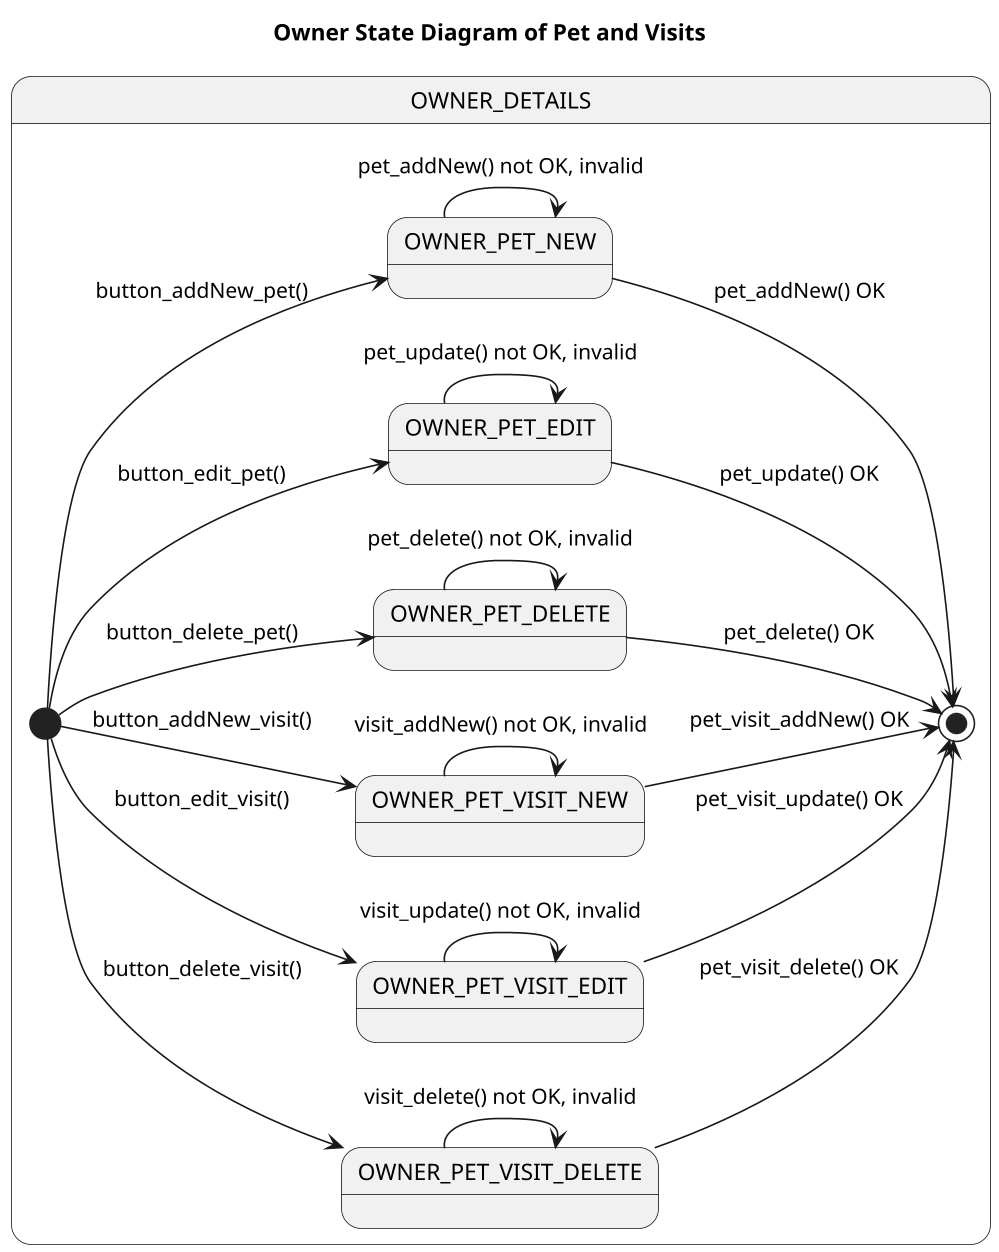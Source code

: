 @startuml

title Owner State Diagram of Pet and Visits

'https://plantuml.com/state-diagram

left to right direction
'top to bottom direction

scale 1000 width

state OWNER_DETAILS {

    [*] --> OWNER_PET_NEW: button_addNew_pet()
    [*] --> OWNER_PET_EDIT: button_edit_pet()
    [*] --> OWNER_PET_DELETE: button_delete_pet()

    [*] --> OWNER_PET_VISIT_NEW: button_addNew_visit()
    [*] --> OWNER_PET_VISIT_EDIT: button_edit_visit()
    [*] --> OWNER_PET_VISIT_DELETE: button_delete_visit()

    OWNER_PET_NEW --> [*] : pet_addNew() OK
    OWNER_PET_EDIT --> [*] : pet_update() OK
    OWNER_PET_DELETE --> [*]: pet_delete() OK

    OWNER_PET_VISIT_NEW --> [*] : pet_visit_addNew() OK
    OWNER_PET_VISIT_EDIT --> [*] : pet_visit_update() OK
    OWNER_PET_VISIT_DELETE --> [*]: pet_visit_delete() OK

    state OWNER_PET_NEW {
        OWNER_PET_NEW --> OWNER_PET_NEW : pet_addNew() not OK, invalid
    }
    state OWNER_PET_EDIT {
        OWNER_PET_EDIT --> OWNER_PET_EDIT : pet_update() not OK, invalid
    }
    state OWNER_PET_DELETE {
        OWNER_PET_DELETE --> OWNER_PET_DELETE: pet_delete() not OK, invalid
    }

    state OWNER_PET_VISIT_NEW {
        OWNER_PET_VISIT_NEW --> OWNER_PET_VISIT_NEW : visit_addNew() not OK, invalid
    }
    state OWNER_PET_VISIT_EDIT {
        OWNER_PET_VISIT_EDIT --> OWNER_PET_VISIT_EDIT : visit_update() not OK, invalid
    }
    state OWNER_PET_VISIT_DELETE {
        OWNER_PET_VISIT_DELETE --> OWNER_PET_VISIT_DELETE: visit_delete() not OK, invalid
    }
}



@enduml